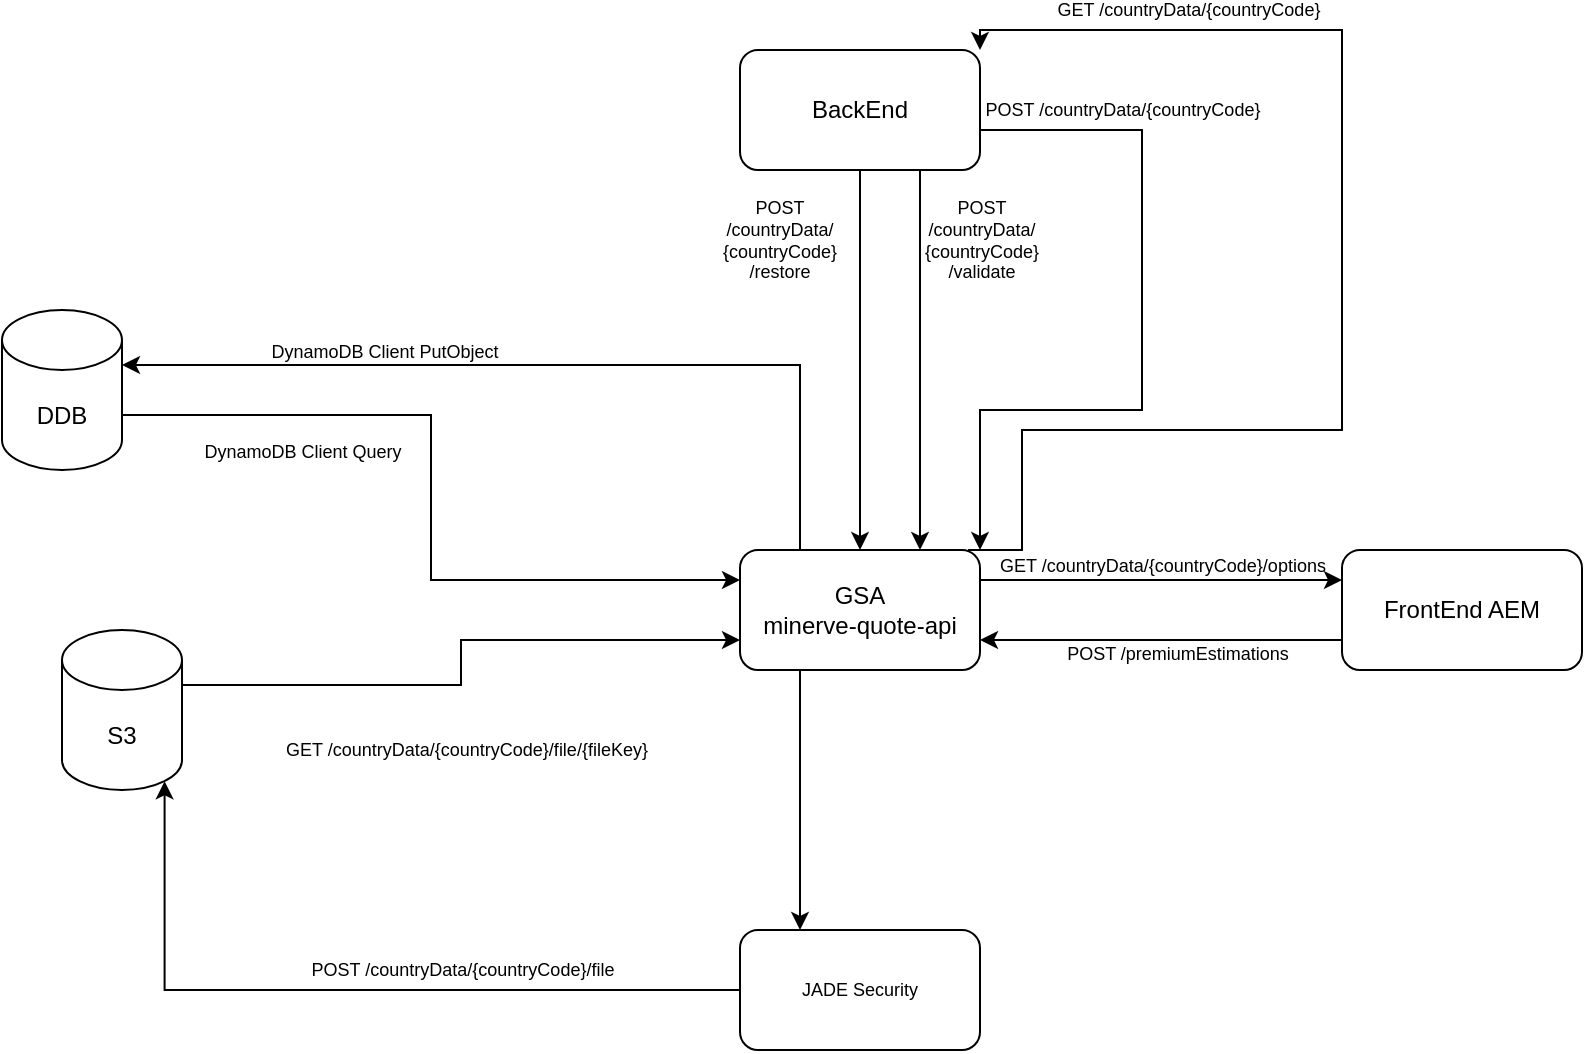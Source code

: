 <mxfile version="20.3.1" type="github">
  <diagram id="0-eIzqEijCaNKOFwE0yg" name="Page-1">
    <mxGraphModel dx="1186" dy="691" grid="1" gridSize="10" guides="1" tooltips="1" connect="1" arrows="1" fold="1" page="1" pageScale="1" pageWidth="827" pageHeight="1169" math="0" shadow="0">
      <root>
        <mxCell id="0" />
        <mxCell id="1" parent="0" />
        <mxCell id="OjMGByleGfyb7vKYq2kZ-40" style="edgeStyle=orthogonalEdgeStyle;rounded=0;orthogonalLoop=1;jettySize=auto;html=1;exitX=1;exitY=0;exitDx=0;exitDy=52.5;exitPerimeter=0;entryX=0;entryY=0.25;entryDx=0;entryDy=0;fontSize=9;fontColor=#000000;" edge="1" parent="1" source="OjMGByleGfyb7vKYq2kZ-1" target="OjMGByleGfyb7vKYq2kZ-3">
          <mxGeometry relative="1" as="geometry" />
        </mxCell>
        <mxCell id="OjMGByleGfyb7vKYq2kZ-41" value="DynamoDB Client Query" style="edgeLabel;html=1;align=center;verticalAlign=middle;resizable=0;points=[];fontSize=9;fontColor=#000000;" vertex="1" connectable="0" parent="OjMGByleGfyb7vKYq2kZ-40">
          <mxGeometry x="-0.541" y="2" relative="1" as="geometry">
            <mxPoint y="20" as="offset" />
          </mxGeometry>
        </mxCell>
        <mxCell id="OjMGByleGfyb7vKYq2kZ-1" value="DDB" style="shape=cylinder3;whiteSpace=wrap;html=1;boundedLbl=1;backgroundOutline=1;size=15;" vertex="1" parent="1">
          <mxGeometry x="30" y="160" width="60" height="80" as="geometry" />
        </mxCell>
        <mxCell id="OjMGByleGfyb7vKYq2kZ-32" style="edgeStyle=orthogonalEdgeStyle;rounded=0;orthogonalLoop=1;jettySize=auto;html=1;exitX=1;exitY=0;exitDx=0;exitDy=27.5;exitPerimeter=0;entryX=0;entryY=0.75;entryDx=0;entryDy=0;fontSize=9;fontColor=#000000;" edge="1" parent="1" source="OjMGByleGfyb7vKYq2kZ-2" target="OjMGByleGfyb7vKYq2kZ-3">
          <mxGeometry relative="1" as="geometry" />
        </mxCell>
        <mxCell id="OjMGByleGfyb7vKYq2kZ-2" value="S3" style="shape=cylinder3;whiteSpace=wrap;html=1;boundedLbl=1;backgroundOutline=1;size=15;" vertex="1" parent="1">
          <mxGeometry x="60" y="320" width="60" height="80" as="geometry" />
        </mxCell>
        <mxCell id="OjMGByleGfyb7vKYq2kZ-7" style="edgeStyle=orthogonalEdgeStyle;rounded=0;orthogonalLoop=1;jettySize=auto;html=1;exitX=1;exitY=0.25;exitDx=0;exitDy=0;entryX=0;entryY=0.25;entryDx=0;entryDy=0;" edge="1" parent="1" source="OjMGByleGfyb7vKYq2kZ-3" target="OjMGByleGfyb7vKYq2kZ-5">
          <mxGeometry relative="1" as="geometry" />
        </mxCell>
        <mxCell id="OjMGByleGfyb7vKYq2kZ-11" value="&lt;p&gt;&lt;font style=&quot;font-size: 9px;&quot;&gt;GET /countryData/{countryCode}/options&lt;/font&gt;&lt;/p&gt;" style="edgeLabel;html=1;align=center;verticalAlign=middle;resizable=0;points=[];labelBackgroundColor=none;" vertex="1" connectable="0" parent="OjMGByleGfyb7vKYq2kZ-7">
          <mxGeometry x="-0.154" y="2" relative="1" as="geometry">
            <mxPoint x="14" y="-6" as="offset" />
          </mxGeometry>
        </mxCell>
        <mxCell id="OjMGByleGfyb7vKYq2kZ-28" style="edgeStyle=orthogonalEdgeStyle;rounded=0;orthogonalLoop=1;jettySize=auto;html=1;exitX=0.95;exitY=0;exitDx=0;exitDy=0;fontSize=9;fontColor=#000000;entryX=1;entryY=0;entryDx=0;entryDy=0;exitPerimeter=0;" edge="1" parent="1" source="OjMGByleGfyb7vKYq2kZ-3" target="OjMGByleGfyb7vKYq2kZ-4">
          <mxGeometry relative="1" as="geometry">
            <mxPoint x="540" y="280" as="sourcePoint" />
            <mxPoint x="540" y="80" as="targetPoint" />
            <Array as="points">
              <mxPoint x="540" y="280" />
              <mxPoint x="540" y="220" />
              <mxPoint x="700" y="220" />
              <mxPoint x="700" y="20" />
              <mxPoint x="519" y="20" />
            </Array>
          </mxGeometry>
        </mxCell>
        <mxCell id="OjMGByleGfyb7vKYq2kZ-29" value="GET /countryData/{countryCode}" style="edgeLabel;html=1;align=center;verticalAlign=middle;resizable=0;points=[];fontSize=9;fontColor=#000000;" vertex="1" connectable="0" parent="OjMGByleGfyb7vKYq2kZ-28">
          <mxGeometry x="0.467" relative="1" as="geometry">
            <mxPoint x="-56" y="-10" as="offset" />
          </mxGeometry>
        </mxCell>
        <mxCell id="OjMGByleGfyb7vKYq2kZ-31" style="edgeStyle=orthogonalEdgeStyle;rounded=0;orthogonalLoop=1;jettySize=auto;html=1;exitX=0;exitY=0.5;exitDx=0;exitDy=0;entryX=0.855;entryY=1;entryDx=0;entryDy=-4.35;entryPerimeter=0;fontSize=9;fontColor=#000000;" edge="1" parent="1" source="OjMGByleGfyb7vKYq2kZ-48" target="OjMGByleGfyb7vKYq2kZ-2">
          <mxGeometry relative="1" as="geometry" />
        </mxCell>
        <mxCell id="OjMGByleGfyb7vKYq2kZ-33" value="GET /countryData/{countryCode}/file/{fileKey}" style="edgeLabel;html=1;align=center;verticalAlign=middle;resizable=0;points=[];fontSize=9;fontColor=#000000;" vertex="1" connectable="0" parent="OjMGByleGfyb7vKYq2kZ-31">
          <mxGeometry x="-0.187" y="1" relative="1" as="geometry">
            <mxPoint x="22" y="-121" as="offset" />
          </mxGeometry>
        </mxCell>
        <mxCell id="OjMGByleGfyb7vKYq2kZ-38" style="edgeStyle=orthogonalEdgeStyle;rounded=0;orthogonalLoop=1;jettySize=auto;html=1;exitX=0.25;exitY=0;exitDx=0;exitDy=0;entryX=1;entryY=0;entryDx=0;entryDy=27.5;entryPerimeter=0;fontSize=9;fontColor=#000000;" edge="1" parent="1" source="OjMGByleGfyb7vKYq2kZ-3" target="OjMGByleGfyb7vKYq2kZ-1">
          <mxGeometry relative="1" as="geometry" />
        </mxCell>
        <mxCell id="OjMGByleGfyb7vKYq2kZ-39" value="DynamoDB Client PutObject" style="edgeLabel;html=1;align=center;verticalAlign=middle;resizable=0;points=[];fontSize=9;fontColor=#000000;" vertex="1" connectable="0" parent="OjMGByleGfyb7vKYq2kZ-38">
          <mxGeometry x="0.256" y="3" relative="1" as="geometry">
            <mxPoint x="-30" y="-10" as="offset" />
          </mxGeometry>
        </mxCell>
        <mxCell id="OjMGByleGfyb7vKYq2kZ-51" style="edgeStyle=orthogonalEdgeStyle;rounded=0;orthogonalLoop=1;jettySize=auto;html=1;exitX=0.25;exitY=1;exitDx=0;exitDy=0;entryX=0.25;entryY=0;entryDx=0;entryDy=0;fontSize=9;fontColor=#000000;" edge="1" parent="1" source="OjMGByleGfyb7vKYq2kZ-3" target="OjMGByleGfyb7vKYq2kZ-48">
          <mxGeometry relative="1" as="geometry" />
        </mxCell>
        <mxCell id="OjMGByleGfyb7vKYq2kZ-3" value="GSA&lt;br&gt;minerve-quote-api" style="rounded=1;whiteSpace=wrap;html=1;" vertex="1" parent="1">
          <mxGeometry x="399" y="280" width="120" height="60" as="geometry" />
        </mxCell>
        <mxCell id="OjMGByleGfyb7vKYq2kZ-27" style="edgeStyle=orthogonalEdgeStyle;rounded=0;orthogonalLoop=1;jettySize=auto;html=1;exitX=1;exitY=0.75;exitDx=0;exitDy=0;fontSize=9;fontColor=#000000;entryX=1;entryY=0;entryDx=0;entryDy=0;" edge="1" parent="1" source="OjMGByleGfyb7vKYq2kZ-4" target="OjMGByleGfyb7vKYq2kZ-3">
          <mxGeometry relative="1" as="geometry">
            <mxPoint x="490" y="180" as="targetPoint" />
            <Array as="points">
              <mxPoint x="519" y="70" />
              <mxPoint x="600" y="70" />
              <mxPoint x="600" y="210" />
              <mxPoint x="519" y="210" />
            </Array>
          </mxGeometry>
        </mxCell>
        <mxCell id="OjMGByleGfyb7vKYq2kZ-42" style="edgeStyle=orthogonalEdgeStyle;rounded=0;orthogonalLoop=1;jettySize=auto;html=1;exitX=0.5;exitY=1;exitDx=0;exitDy=0;entryX=0.5;entryY=0;entryDx=0;entryDy=0;fontSize=9;fontColor=#000000;" edge="1" parent="1" source="OjMGByleGfyb7vKYq2kZ-4" target="OjMGByleGfyb7vKYq2kZ-3">
          <mxGeometry relative="1" as="geometry" />
        </mxCell>
        <mxCell id="OjMGByleGfyb7vKYq2kZ-44" style="edgeStyle=orthogonalEdgeStyle;rounded=0;orthogonalLoop=1;jettySize=auto;html=1;exitX=0.75;exitY=1;exitDx=0;exitDy=0;entryX=0.75;entryY=0;entryDx=0;entryDy=0;fontSize=9;fontColor=#000000;" edge="1" parent="1" source="OjMGByleGfyb7vKYq2kZ-4" target="OjMGByleGfyb7vKYq2kZ-3">
          <mxGeometry relative="1" as="geometry" />
        </mxCell>
        <mxCell id="OjMGByleGfyb7vKYq2kZ-4" value="BackEnd" style="rounded=1;whiteSpace=wrap;html=1;" vertex="1" parent="1">
          <mxGeometry x="399" y="30" width="120" height="60" as="geometry" />
        </mxCell>
        <mxCell id="OjMGByleGfyb7vKYq2kZ-5" value="FrontEnd AEM" style="rounded=1;whiteSpace=wrap;html=1;" vertex="1" parent="1">
          <mxGeometry x="700" y="280" width="120" height="60" as="geometry" />
        </mxCell>
        <mxCell id="OjMGByleGfyb7vKYq2kZ-20" value="" style="endArrow=classic;html=1;rounded=0;fontSize=9;fontColor=#000000;entryX=1;entryY=0.75;entryDx=0;entryDy=0;exitX=0;exitY=0.75;exitDx=0;exitDy=0;startArrow=none;" edge="1" parent="1" source="OjMGByleGfyb7vKYq2kZ-5" target="OjMGByleGfyb7vKYq2kZ-3">
          <mxGeometry width="50" height="50" relative="1" as="geometry">
            <mxPoint x="579" y="295" as="sourcePoint" />
            <mxPoint x="599" y="200" as="targetPoint" />
          </mxGeometry>
        </mxCell>
        <mxCell id="OjMGByleGfyb7vKYq2kZ-30" value="POST /countryData/{countryCode}" style="edgeLabel;html=1;align=center;verticalAlign=middle;resizable=0;points=[];fontSize=9;fontColor=#000000;" vertex="1" connectable="0" parent="1">
          <mxGeometry x="590" y="60" as="geometry" />
        </mxCell>
        <mxCell id="OjMGByleGfyb7vKYq2kZ-34" value="POST /countryData/{countryCode}/file" style="edgeLabel;html=1;align=center;verticalAlign=middle;resizable=0;points=[];fontSize=9;fontColor=#000000;" vertex="1" connectable="0" parent="1">
          <mxGeometry x="260" y="490" as="geometry" />
        </mxCell>
        <mxCell id="OjMGByleGfyb7vKYq2kZ-35" value="POST /premiumEstimations" style="text;html=1;strokeColor=none;fillColor=none;align=center;verticalAlign=middle;whiteSpace=wrap;rounded=0;labelBackgroundColor=none;fontSize=9;fontColor=#000000;" vertex="1" parent="1">
          <mxGeometry x="548" y="317" width="140" height="30" as="geometry" />
        </mxCell>
        <mxCell id="OjMGByleGfyb7vKYq2kZ-46" value="POST /countryData/ {countryCode} /validate" style="text;html=1;strokeColor=none;fillColor=none;align=center;verticalAlign=middle;whiteSpace=wrap;rounded=0;labelBackgroundColor=none;fontSize=9;fontColor=#000000;" vertex="1" parent="1">
          <mxGeometry x="500" y="110" width="40" height="30" as="geometry" />
        </mxCell>
        <mxCell id="OjMGByleGfyb7vKYq2kZ-47" value="POST /countryData/ {countryCode} /restore" style="text;html=1;strokeColor=none;fillColor=none;align=center;verticalAlign=middle;whiteSpace=wrap;rounded=0;labelBackgroundColor=none;fontSize=9;fontColor=#000000;" vertex="1" parent="1">
          <mxGeometry x="399" y="110" width="40" height="30" as="geometry" />
        </mxCell>
        <mxCell id="OjMGByleGfyb7vKYq2kZ-48" value="JADE Security" style="rounded=1;whiteSpace=wrap;html=1;labelBackgroundColor=none;fontSize=9;fontColor=#000000;" vertex="1" parent="1">
          <mxGeometry x="399" y="470" width="120" height="60" as="geometry" />
        </mxCell>
      </root>
    </mxGraphModel>
  </diagram>
</mxfile>
